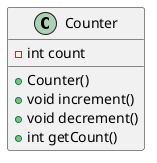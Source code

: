 @startuml

class Counter
{
   - int count
   + Counter()
   + void increment()
   + void decrement()
   + int getCount()
}


@enduml